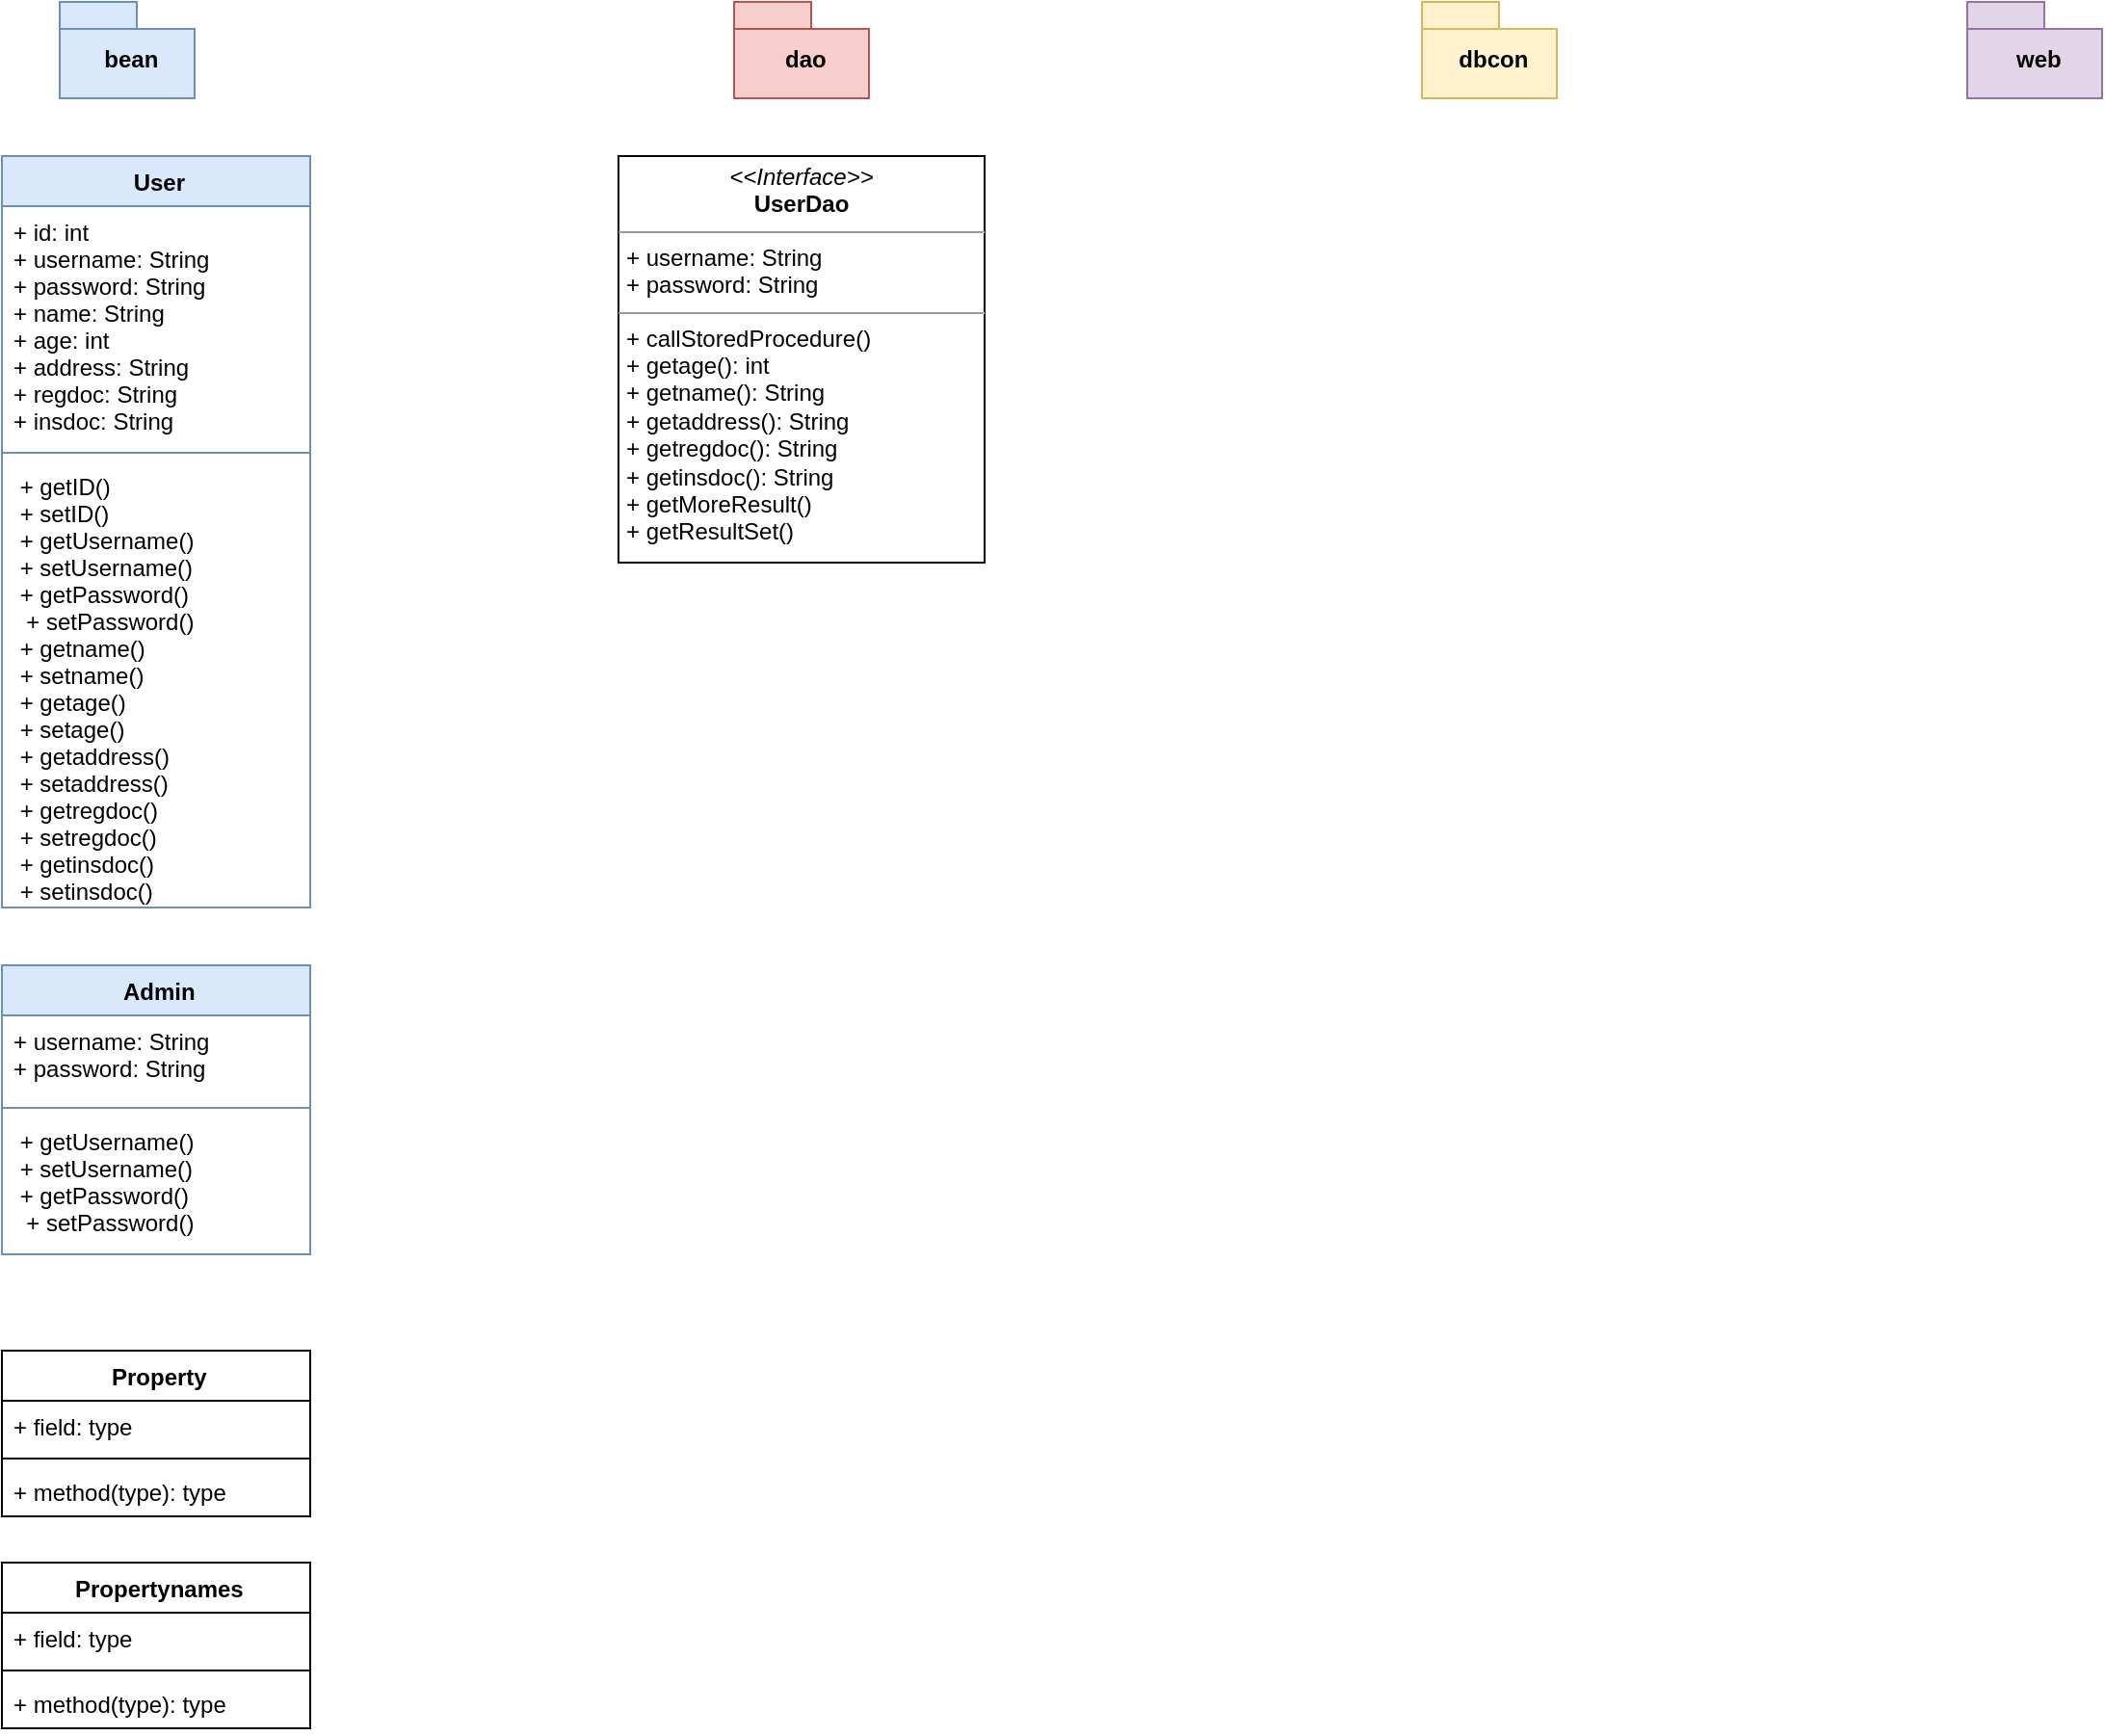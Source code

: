 <mxfile version="20.8.23" type="github">
  <diagram name="Page-1" id="gfUsqNlXFTeGNXvh-16J">
    <mxGraphModel dx="1434" dy="1965" grid="1" gridSize="10" guides="1" tooltips="1" connect="1" arrows="1" fold="1" page="1" pageScale="1" pageWidth="1654" pageHeight="1169" math="0" shadow="0">
      <root>
        <mxCell id="0" />
        <mxCell id="1" parent="0" />
        <mxCell id="mFDNXaANgiNbdH2wIWit-1" value="&amp;nbsp;bean" style="shape=folder;fontStyle=1;spacingTop=10;tabWidth=40;tabHeight=14;tabPosition=left;html=1;fillColor=#dae8fc;strokeColor=#6c8ebf;" vertex="1" parent="1">
          <mxGeometry x="50" y="-1080" width="70" height="50" as="geometry" />
        </mxCell>
        <mxCell id="mFDNXaANgiNbdH2wIWit-2" value="&amp;nbsp;dao" style="shape=folder;fontStyle=1;spacingTop=10;tabWidth=40;tabHeight=14;tabPosition=left;html=1;fillColor=#f8cecc;strokeColor=#b85450;" vertex="1" parent="1">
          <mxGeometry x="400" y="-1080" width="70" height="50" as="geometry" />
        </mxCell>
        <mxCell id="mFDNXaANgiNbdH2wIWit-3" value="&amp;nbsp;dbcon" style="shape=folder;fontStyle=1;spacingTop=10;tabWidth=40;tabHeight=14;tabPosition=left;html=1;fillColor=#fff2cc;strokeColor=#d6b656;" vertex="1" parent="1">
          <mxGeometry x="757" y="-1080" width="70" height="50" as="geometry" />
        </mxCell>
        <mxCell id="mFDNXaANgiNbdH2wIWit-4" value="&amp;nbsp;web" style="shape=folder;fontStyle=1;spacingTop=10;tabWidth=40;tabHeight=14;tabPosition=left;html=1;fillColor=#e1d5e7;strokeColor=#9673a6;" vertex="1" parent="1">
          <mxGeometry x="1040" y="-1080" width="70" height="50" as="geometry" />
        </mxCell>
        <mxCell id="mFDNXaANgiNbdH2wIWit-9" value=" User" style="swimlane;fontStyle=1;align=center;verticalAlign=top;childLayout=stackLayout;horizontal=1;startSize=26;horizontalStack=0;resizeParent=1;resizeParentMax=0;resizeLast=0;collapsible=1;marginBottom=0;fillColor=#dae8fc;strokeColor=#6c8ebf;" vertex="1" parent="1">
          <mxGeometry x="20" y="-1000" width="160" height="390" as="geometry" />
        </mxCell>
        <mxCell id="mFDNXaANgiNbdH2wIWit-10" value="+ id: int&#xa;+ username: String&#xa;+ password: String&#xa;+ name: String&#xa;+ age: int&#xa;+ address: String&#xa;+ regdoc: String&#xa;+ insdoc: String&#xa;" style="text;strokeColor=none;fillColor=none;align=left;verticalAlign=top;spacingLeft=4;spacingRight=4;overflow=hidden;rotatable=0;points=[[0,0.5],[1,0.5]];portConstraint=eastwest;" vertex="1" parent="mFDNXaANgiNbdH2wIWit-9">
          <mxGeometry y="26" width="160" height="124" as="geometry" />
        </mxCell>
        <mxCell id="mFDNXaANgiNbdH2wIWit-11" value="" style="line;strokeWidth=1;fillColor=none;align=left;verticalAlign=middle;spacingTop=-1;spacingLeft=3;spacingRight=3;rotatable=0;labelPosition=right;points=[];portConstraint=eastwest;strokeColor=inherit;" vertex="1" parent="mFDNXaANgiNbdH2wIWit-9">
          <mxGeometry y="150" width="160" height="8" as="geometry" />
        </mxCell>
        <mxCell id="mFDNXaANgiNbdH2wIWit-12" value=" + getID()&#xa; + setID()&#xa; + getUsername()&#xa; + setUsername()&#xa; + getPassword()&#xa;  + setPassword()&#xa; + getname()&#xa; + setname()&#xa; + getage()&#xa; + setage()&#xa; + getaddress()&#xa; + setaddress()&#xa; + getregdoc()&#xa; + setregdoc()&#xa; + getinsdoc()&#xa; + setinsdoc()&#xa;&#xa;&#xa;&#xa;" style="text;strokeColor=none;fillColor=none;align=left;verticalAlign=top;spacingLeft=4;spacingRight=4;overflow=hidden;rotatable=0;points=[[0,0.5],[1,0.5]];portConstraint=eastwest;" vertex="1" parent="mFDNXaANgiNbdH2wIWit-9">
          <mxGeometry y="158" width="160" height="232" as="geometry" />
        </mxCell>
        <mxCell id="mFDNXaANgiNbdH2wIWit-13" value=" Admin" style="swimlane;fontStyle=1;align=center;verticalAlign=top;childLayout=stackLayout;horizontal=1;startSize=26;horizontalStack=0;resizeParent=1;resizeParentMax=0;resizeLast=0;collapsible=1;marginBottom=0;fillColor=#dae8fc;strokeColor=#6c8ebf;" vertex="1" parent="1">
          <mxGeometry x="20" y="-580" width="160" height="150" as="geometry" />
        </mxCell>
        <mxCell id="mFDNXaANgiNbdH2wIWit-14" value="+ username: String&#xa;+ password: String" style="text;strokeColor=none;fillColor=none;align=left;verticalAlign=top;spacingLeft=4;spacingRight=4;overflow=hidden;rotatable=0;points=[[0,0.5],[1,0.5]];portConstraint=eastwest;" vertex="1" parent="mFDNXaANgiNbdH2wIWit-13">
          <mxGeometry y="26" width="160" height="44" as="geometry" />
        </mxCell>
        <mxCell id="mFDNXaANgiNbdH2wIWit-15" value="" style="line;strokeWidth=1;fillColor=none;align=left;verticalAlign=middle;spacingTop=-1;spacingLeft=3;spacingRight=3;rotatable=0;labelPosition=right;points=[];portConstraint=eastwest;strokeColor=inherit;" vertex="1" parent="mFDNXaANgiNbdH2wIWit-13">
          <mxGeometry y="70" width="160" height="8" as="geometry" />
        </mxCell>
        <mxCell id="mFDNXaANgiNbdH2wIWit-16" value=" + getUsername()&#xa; + setUsername()&#xa; + getPassword()&#xa;  + setPassword()" style="text;strokeColor=none;fillColor=none;align=left;verticalAlign=top;spacingLeft=4;spacingRight=4;overflow=hidden;rotatable=0;points=[[0,0.5],[1,0.5]];portConstraint=eastwest;" vertex="1" parent="mFDNXaANgiNbdH2wIWit-13">
          <mxGeometry y="78" width="160" height="72" as="geometry" />
        </mxCell>
        <mxCell id="mFDNXaANgiNbdH2wIWit-17" value=" Property" style="swimlane;fontStyle=1;align=center;verticalAlign=top;childLayout=stackLayout;horizontal=1;startSize=26;horizontalStack=0;resizeParent=1;resizeParentMax=0;resizeLast=0;collapsible=1;marginBottom=0;" vertex="1" parent="1">
          <mxGeometry x="20" y="-380" width="160" height="86" as="geometry" />
        </mxCell>
        <mxCell id="mFDNXaANgiNbdH2wIWit-18" value="+ field: type" style="text;strokeColor=none;fillColor=none;align=left;verticalAlign=top;spacingLeft=4;spacingRight=4;overflow=hidden;rotatable=0;points=[[0,0.5],[1,0.5]];portConstraint=eastwest;" vertex="1" parent="mFDNXaANgiNbdH2wIWit-17">
          <mxGeometry y="26" width="160" height="26" as="geometry" />
        </mxCell>
        <mxCell id="mFDNXaANgiNbdH2wIWit-19" value="" style="line;strokeWidth=1;fillColor=none;align=left;verticalAlign=middle;spacingTop=-1;spacingLeft=3;spacingRight=3;rotatable=0;labelPosition=right;points=[];portConstraint=eastwest;strokeColor=inherit;" vertex="1" parent="mFDNXaANgiNbdH2wIWit-17">
          <mxGeometry y="52" width="160" height="8" as="geometry" />
        </mxCell>
        <mxCell id="mFDNXaANgiNbdH2wIWit-20" value="+ method(type): type" style="text;strokeColor=none;fillColor=none;align=left;verticalAlign=top;spacingLeft=4;spacingRight=4;overflow=hidden;rotatable=0;points=[[0,0.5],[1,0.5]];portConstraint=eastwest;" vertex="1" parent="mFDNXaANgiNbdH2wIWit-17">
          <mxGeometry y="60" width="160" height="26" as="geometry" />
        </mxCell>
        <mxCell id="mFDNXaANgiNbdH2wIWit-21" value=" Propertynames" style="swimlane;fontStyle=1;align=center;verticalAlign=top;childLayout=stackLayout;horizontal=1;startSize=26;horizontalStack=0;resizeParent=1;resizeParentMax=0;resizeLast=0;collapsible=1;marginBottom=0;" vertex="1" parent="1">
          <mxGeometry x="20" y="-270" width="160" height="86" as="geometry" />
        </mxCell>
        <mxCell id="mFDNXaANgiNbdH2wIWit-22" value="+ field: type" style="text;strokeColor=none;fillColor=none;align=left;verticalAlign=top;spacingLeft=4;spacingRight=4;overflow=hidden;rotatable=0;points=[[0,0.5],[1,0.5]];portConstraint=eastwest;" vertex="1" parent="mFDNXaANgiNbdH2wIWit-21">
          <mxGeometry y="26" width="160" height="26" as="geometry" />
        </mxCell>
        <mxCell id="mFDNXaANgiNbdH2wIWit-23" value="" style="line;strokeWidth=1;fillColor=none;align=left;verticalAlign=middle;spacingTop=-1;spacingLeft=3;spacingRight=3;rotatable=0;labelPosition=right;points=[];portConstraint=eastwest;strokeColor=inherit;" vertex="1" parent="mFDNXaANgiNbdH2wIWit-21">
          <mxGeometry y="52" width="160" height="8" as="geometry" />
        </mxCell>
        <mxCell id="mFDNXaANgiNbdH2wIWit-24" value="+ method(type): type" style="text;strokeColor=none;fillColor=none;align=left;verticalAlign=top;spacingLeft=4;spacingRight=4;overflow=hidden;rotatable=0;points=[[0,0.5],[1,0.5]];portConstraint=eastwest;" vertex="1" parent="mFDNXaANgiNbdH2wIWit-21">
          <mxGeometry y="60" width="160" height="26" as="geometry" />
        </mxCell>
        <mxCell id="mFDNXaANgiNbdH2wIWit-29" value="&lt;p style=&quot;margin:0px;margin-top:4px;text-align:center;&quot;&gt;&lt;i&gt;&amp;lt;&amp;lt;Interface&amp;gt;&amp;gt;&lt;/i&gt;&lt;br&gt;&lt;b&gt;UserDao&lt;/b&gt;&lt;/p&gt;&lt;hr size=&quot;1&quot;&gt;&lt;p style=&quot;margin:0px;margin-left:4px;&quot;&gt;+ username: String&lt;br&gt;+ password: String&lt;/p&gt;&lt;hr size=&quot;1&quot;&gt;&lt;p style=&quot;margin:0px;margin-left:4px;&quot;&gt;+ callStoredProcedure()&lt;br&gt;+ getage(): int&lt;/p&gt;&lt;p style=&quot;margin:0px;margin-left:4px;&quot;&gt;+ getname(): String&lt;/p&gt;&lt;p style=&quot;margin:0px;margin-left:4px;&quot;&gt;+ getaddress(): String&lt;/p&gt;&lt;p style=&quot;margin:0px;margin-left:4px;&quot;&gt;+ getregdoc(): String&lt;/p&gt;&lt;p style=&quot;margin:0px;margin-left:4px;&quot;&gt;+ getinsdoc(): String&lt;/p&gt;&lt;p style=&quot;margin:0px;margin-left:4px;&quot;&gt;+ getMoreResult()&lt;/p&gt;&lt;p style=&quot;margin:0px;margin-left:4px;&quot;&gt;+ getResultSet()&lt;/p&gt;&lt;p style=&quot;margin:0px;margin-left:4px;&quot;&gt;&lt;span style=&quot;background-color: rgb(232, 242, 254); font-family: Consolas; font-size: 10pt;&quot;&gt;&lt;br&gt;&lt;/span&gt;&lt;/p&gt;" style="verticalAlign=top;align=left;overflow=fill;fontSize=12;fontFamily=Helvetica;html=1;" vertex="1" parent="1">
          <mxGeometry x="340" y="-1000" width="190" height="211" as="geometry" />
        </mxCell>
      </root>
    </mxGraphModel>
  </diagram>
</mxfile>
